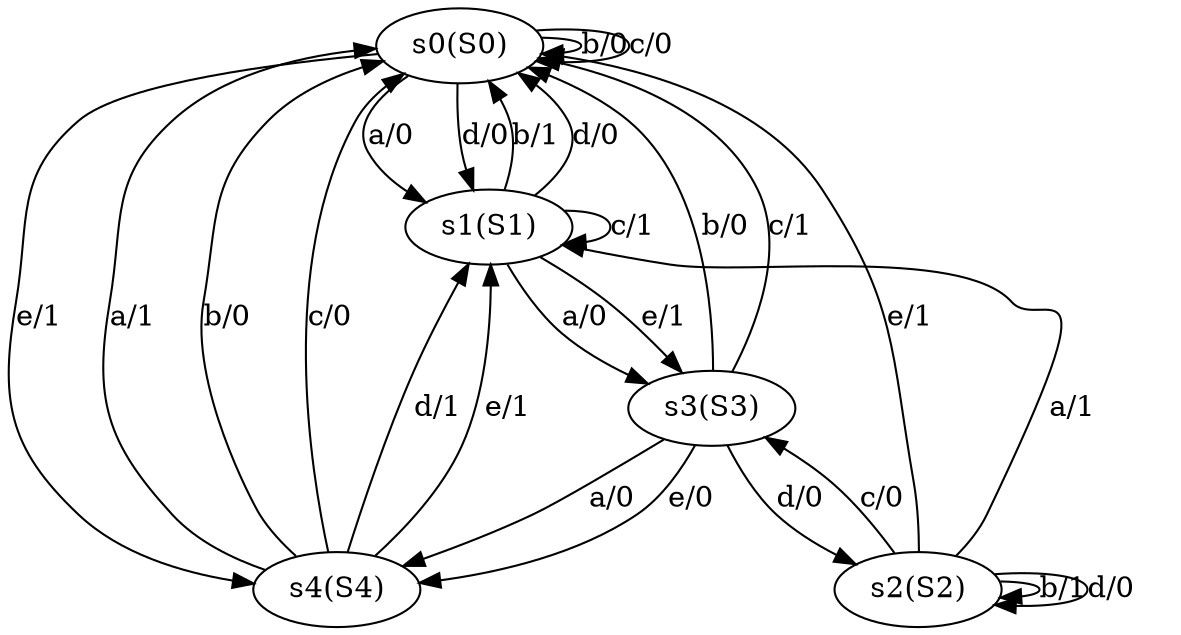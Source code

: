 digraph "generated 5" {
	s0 [label="s0(S0)"]
	s1 [label="s1(S1)"]
	s4 [label="s4(S4)"]
	s3 [label="s3(S3)"]
	s2 [label="s2(S2)"]
	s0 -> s1 [label="a/0"]
	s0 -> s0 [label="b/0"]
	s0 -> s0 [label="c/0"]
	s0 -> s1 [label="d/0"]
	s0 -> s4 [label="e/1"]
	s1 -> s3 [label="a/0"]
	s1 -> s0 [label="b/1"]
	s1 -> s1 [label="c/1"]
	s1 -> s0 [label="d/0"]
	s1 -> s3 [label="e/1"]
	s2 -> s1 [label="a/1"]
	s2 -> s2 [label="b/1"]
	s2 -> s3 [label="c/0"]
	s2 -> s2 [label="d/0"]
	s2 -> s0 [label="e/1"]
	s3 -> s4 [label="a/0"]
	s3 -> s0 [label="b/0"]
	s3 -> s0 [label="c/1"]
	s3 -> s2 [label="d/0"]
	s3 -> s4 [label="e/0"]
	s4 -> s0 [label="a/1"]
	s4 -> s0 [label="b/0"]
	s4 -> s0 [label="c/0"]
	s4 -> s1 [label="d/1"]
	s4 -> s1 [label="e/1"]
}

